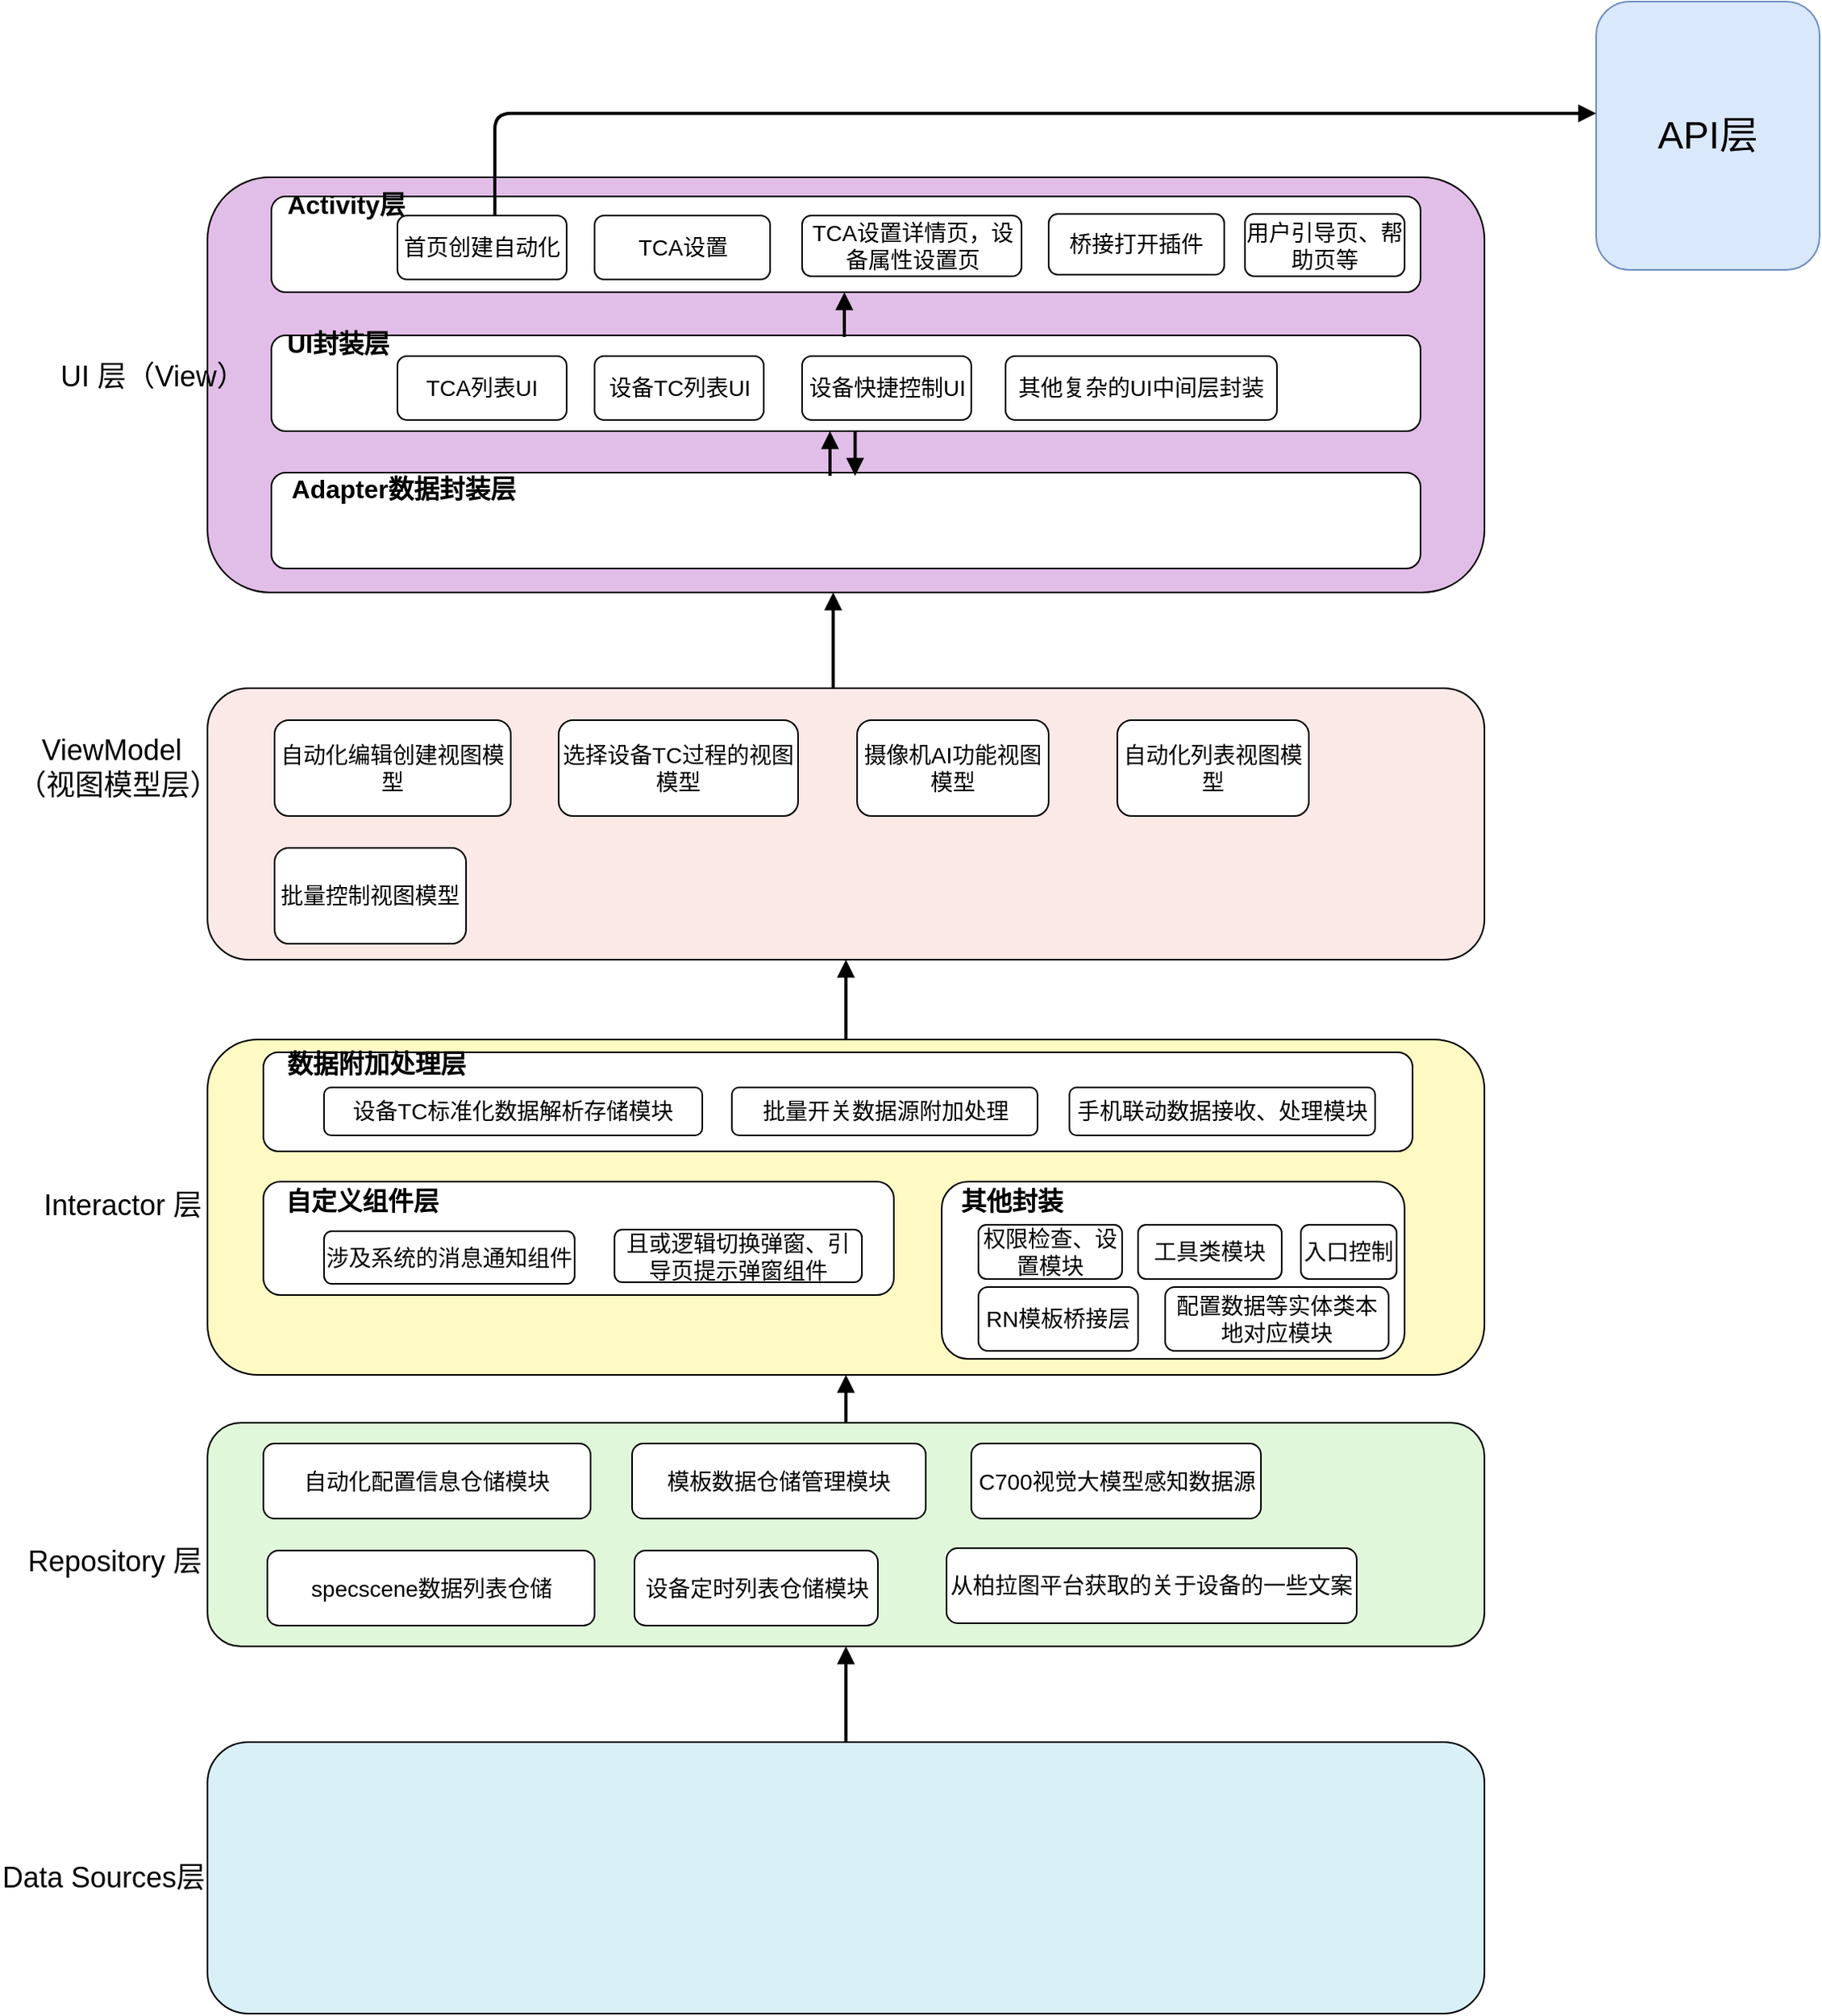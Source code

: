 <mxfile version="28.0.7">
  <diagram name="米家App客户端架构图" id="qhzowJNQwA2y3HI1EWHP">
    <mxGraphModel dx="1652" dy="2413" grid="1" gridSize="10" guides="1" tooltips="1" connect="1" arrows="1" fold="1" page="1" pageScale="1" pageWidth="827" pageHeight="1169" math="0" shadow="0">
      <root>
        <mxCell id="0" />
        <mxCell id="1" parent="0" />
        <mxCell id="SkOOyBR_OrGC0wOGbPdk-1" value="" style="shape=rectangle;whiteSpace=wrap;rounded=1;fillColor=#DAF0F7;strokeColor=#000000;" parent="1" vertex="1">
          <mxGeometry x="160" y="870" width="800" height="170" as="geometry" />
        </mxCell>
        <mxCell id="SkOOyBR_OrGC0wOGbPdk-2" value="&#xa;" style="shape=rectangle;whiteSpace=wrap;rounded=1;fillColor=#E0F7DA;strokeColor=#000000;" parent="1" vertex="1">
          <mxGeometry x="160" y="670" width="800" height="140" as="geometry" />
        </mxCell>
        <mxCell id="SkOOyBR_OrGC0wOGbPdk-3" value="" style="shape=rectangle;whiteSpace=wrap;rounded=1;fillColor=#FFF9C4;strokeColor=#000000;" parent="1" vertex="1">
          <mxGeometry x="160" y="430" width="800" height="210" as="geometry" />
        </mxCell>
        <mxCell id="SkOOyBR_OrGC0wOGbPdk-4" value="" style="shape=rectangle;whiteSpace=wrap;rounded=1;fillColor=#FBE9E7;strokeColor=#000000;" parent="1" vertex="1">
          <mxGeometry x="160" y="210" width="800" height="170" as="geometry" />
        </mxCell>
        <mxCell id="SkOOyBR_OrGC0wOGbPdk-5" value="" style="shape=rectangle;whiteSpace=wrap;rounded=1;fillColor=#E1BEE7;strokeColor=#000000;" parent="1" vertex="1">
          <mxGeometry x="160" y="-110" width="800" height="260" as="geometry" />
        </mxCell>
        <mxCell id="SkOOyBR_OrGC0wOGbPdk-6" style="endArrow=block;strokeWidth=2;" parent="1" source="SkOOyBR_OrGC0wOGbPdk-1" target="SkOOyBR_OrGC0wOGbPdk-2" edge="1">
          <mxGeometry relative="1" as="geometry" />
        </mxCell>
        <mxCell id="SkOOyBR_OrGC0wOGbPdk-7" style="endArrow=block;strokeWidth=2;" parent="1" source="SkOOyBR_OrGC0wOGbPdk-2" target="SkOOyBR_OrGC0wOGbPdk-3" edge="1">
          <mxGeometry relative="1" as="geometry" />
        </mxCell>
        <mxCell id="SkOOyBR_OrGC0wOGbPdk-8" style="endArrow=block;strokeWidth=2;entryX=0.5;entryY=1;entryDx=0;entryDy=0;" parent="1" source="SkOOyBR_OrGC0wOGbPdk-3" target="SkOOyBR_OrGC0wOGbPdk-4" edge="1">
          <mxGeometry relative="1" as="geometry">
            <mxPoint x="560.0" y="524" as="targetPoint" />
          </mxGeometry>
        </mxCell>
        <mxCell id="SkOOyBR_OrGC0wOGbPdk-9" style="endArrow=block;strokeWidth=2;" parent="1" edge="1">
          <mxGeometry relative="1" as="geometry">
            <mxPoint x="552.0" y="210" as="sourcePoint" />
            <mxPoint x="552.0" y="150" as="targetPoint" />
          </mxGeometry>
        </mxCell>
        <mxCell id="SkOOyBR_OrGC0wOGbPdk-10" value="&lt;font style=&quot;font-size: 18px;&quot;&gt;Data Sources层&lt;/font&gt;" style="text;html=1;align=center;verticalAlign=middle;whiteSpace=wrap;rounded=0;" parent="1" vertex="1">
          <mxGeometry x="30" y="940" width="130" height="30" as="geometry" />
        </mxCell>
        <mxCell id="SkOOyBR_OrGC0wOGbPdk-11" value="&lt;font style=&quot;font-size: 18px;&quot;&gt;Repository 层&lt;/font&gt;" style="text;html=1;align=center;verticalAlign=middle;whiteSpace=wrap;rounded=0;" parent="1" vertex="1">
          <mxGeometry x="42" y="742" width="120" height="30" as="geometry" />
        </mxCell>
        <mxCell id="SkOOyBR_OrGC0wOGbPdk-21" value="&lt;font style=&quot;font-size: 18px;&quot;&gt;Interactor 层&lt;/font&gt;" style="text;html=1;align=center;verticalAlign=middle;whiteSpace=wrap;rounded=0;" parent="1" vertex="1">
          <mxGeometry x="52" y="519" width="110" height="30" as="geometry" />
        </mxCell>
        <mxCell id="SkOOyBR_OrGC0wOGbPdk-23" value="&lt;font style=&quot;font-size: 18px;&quot;&gt;ViewModel（视图模型层）&lt;/font&gt;" style="text;html=1;align=center;verticalAlign=middle;whiteSpace=wrap;rounded=0;" parent="1" vertex="1">
          <mxGeometry x="40" y="245" width="120" height="30" as="geometry" />
        </mxCell>
        <mxCell id="SkOOyBR_OrGC0wOGbPdk-32" value="&lt;font style=&quot;font-size: 18px;&quot;&gt;UI 层（View）&lt;/font&gt;" style="text;html=1;align=center;verticalAlign=middle;whiteSpace=wrap;rounded=0;" parent="1" vertex="1">
          <mxGeometry x="67.25" width="115" height="30" as="geometry" />
        </mxCell>
        <mxCell id="RSx5rajIObuwsSFLTWjq-3" value="&lt;div style=&quot;white-space: pre;&quot;&gt;&lt;font style=&quot;font-size: 14px;&quot;&gt;模板数据仓储管理模块&lt;/font&gt;&lt;/div&gt;" style="rounded=1;whiteSpace=wrap;html=1;" parent="1" vertex="1">
          <mxGeometry x="426" y="683" width="184" height="47" as="geometry" />
        </mxCell>
        <mxCell id="aQULPjQDu08E6a-2-mzT-1" value="&lt;span style=&quot;white-space: pre;&quot;&gt;&lt;font style=&quot;font-size: 14px;&quot;&gt;自动化配置信息仓储模块&lt;/font&gt;&lt;/span&gt;" style="rounded=1;whiteSpace=wrap;html=1;" parent="1" vertex="1">
          <mxGeometry x="195" y="683" width="205" height="47" as="geometry" />
        </mxCell>
        <mxCell id="aQULPjQDu08E6a-2-mzT-2" value="&lt;font style=&quot;font-size: 14px;&quot;&gt;自动化编辑创建视图模型&lt;/font&gt;" style="rounded=1;whiteSpace=wrap;html=1;" parent="1" vertex="1">
          <mxGeometry x="202" y="230" width="148" height="60" as="geometry" />
        </mxCell>
        <mxCell id="aQULPjQDu08E6a-2-mzT-3" value="&lt;font style=&quot;font-size: 14px;&quot;&gt;自动化列表视图模型&lt;/font&gt;" style="rounded=1;whiteSpace=wrap;html=1;" parent="1" vertex="1">
          <mxGeometry x="730" y="230" width="120" height="60" as="geometry" />
        </mxCell>
        <mxCell id="aQULPjQDu08E6a-2-mzT-5" value="&lt;font style=&quot;font-size: 14px;&quot;&gt;设备定时列表仓储模块&lt;/font&gt;" style="rounded=1;whiteSpace=wrap;html=1;" parent="1" vertex="1">
          <mxGeometry x="427.5" y="750" width="152.5" height="47" as="geometry" />
        </mxCell>
        <mxCell id="aQULPjQDu08E6a-2-mzT-6" value="&lt;font style=&quot;font-size: 14px;&quot;&gt;C700视觉大模型感知数据源&lt;/font&gt;" style="rounded=1;whiteSpace=wrap;html=1;" parent="1" vertex="1">
          <mxGeometry x="638.5" y="683" width="181.5" height="47" as="geometry" />
        </mxCell>
        <mxCell id="hxrM_ZIOwH_heJDh1txf-1" value="" style="rounded=1;whiteSpace=wrap;html=1;" parent="1" vertex="1">
          <mxGeometry x="200" y="-98" width="720" height="60" as="geometry" />
        </mxCell>
        <mxCell id="hxrM_ZIOwH_heJDh1txf-2" value="&lt;font style=&quot;font-size: 16px;&quot;&gt;&lt;b&gt;Activity层&lt;/b&gt;&lt;/font&gt;" style="text;html=1;align=center;verticalAlign=middle;whiteSpace=wrap;rounded=0;" parent="1" vertex="1">
          <mxGeometry x="182.25" y="-108" width="130" height="30" as="geometry" />
        </mxCell>
        <mxCell id="-nMaKqqqUXfz14bnNVan-1" value="&lt;font style=&quot;font-size: 14px;&quot;&gt;首页创建自动化&lt;/font&gt;" style="rounded=1;whiteSpace=wrap;html=1;" parent="1" vertex="1">
          <mxGeometry x="279" y="-86" width="106" height="40" as="geometry" />
        </mxCell>
        <mxCell id="-nMaKqqqUXfz14bnNVan-2" value="&lt;font style=&quot;font-size: 14px;&quot;&gt;TCA设置&lt;/font&gt;" style="rounded=1;whiteSpace=wrap;html=1;" parent="1" vertex="1">
          <mxGeometry x="402.5" y="-86" width="110" height="40" as="geometry" />
        </mxCell>
        <mxCell id="-nMaKqqqUXfz14bnNVan-3" value="&lt;font style=&quot;font-size: 14px;&quot;&gt;桥接打开插件&lt;/font&gt;" style="rounded=1;whiteSpace=wrap;html=1;" parent="1" vertex="1">
          <mxGeometry x="687" y="-87" width="110" height="38" as="geometry" />
        </mxCell>
        <mxCell id="-nMaKqqqUXfz14bnNVan-4" value="&lt;font style=&quot;font-size: 14px;&quot;&gt;TCA设置详情页，设备属性设置页&lt;/font&gt;" style="rounded=1;whiteSpace=wrap;html=1;" parent="1" vertex="1">
          <mxGeometry x="532.5" y="-86" width="137.5" height="38" as="geometry" />
        </mxCell>
        <mxCell id="-nMaKqqqUXfz14bnNVan-5" value="&lt;font style=&quot;font-size: 14px;&quot;&gt;用户引导页、帮助页等&lt;/font&gt;" style="rounded=1;whiteSpace=wrap;html=1;" parent="1" vertex="1">
          <mxGeometry x="810" y="-87" width="100" height="39" as="geometry" />
        </mxCell>
        <mxCell id="-nMaKqqqUXfz14bnNVan-6" value="" style="rounded=1;whiteSpace=wrap;html=1;" parent="1" vertex="1">
          <mxGeometry x="200" y="-11" width="720" height="60" as="geometry" />
        </mxCell>
        <mxCell id="-nMaKqqqUXfz14bnNVan-7" value="&lt;font style=&quot;font-size: 16px;&quot;&gt;&lt;b&gt;UI封装层&lt;/b&gt;&lt;/font&gt;" style="text;html=1;align=center;verticalAlign=middle;whiteSpace=wrap;rounded=0;" parent="1" vertex="1">
          <mxGeometry x="177.25" y="-21" width="130" height="30" as="geometry" />
        </mxCell>
        <mxCell id="-nMaKqqqUXfz14bnNVan-8" value="&lt;font style=&quot;font-size: 14px;&quot;&gt;TCA列表UI&lt;/font&gt;" style="rounded=1;whiteSpace=wrap;html=1;" parent="1" vertex="1">
          <mxGeometry x="279" y="2" width="106" height="40" as="geometry" />
        </mxCell>
        <mxCell id="SYxk4l4ObEIak8KzrV4h-1" value="&lt;font style=&quot;font-size: 14px;&quot;&gt;设备TC列表UI&lt;/font&gt;" style="rounded=1;whiteSpace=wrap;html=1;" parent="1" vertex="1">
          <mxGeometry x="402.5" y="2" width="106" height="40" as="geometry" />
        </mxCell>
        <mxCell id="SYxk4l4ObEIak8KzrV4h-2" value="&lt;font style=&quot;font-size: 14px;&quot;&gt;设备快捷控制UI&lt;/font&gt;" style="rounded=1;whiteSpace=wrap;html=1;" parent="1" vertex="1">
          <mxGeometry x="532.5" y="2" width="106" height="40" as="geometry" />
        </mxCell>
        <mxCell id="SYxk4l4ObEIak8KzrV4h-3" value="&lt;font style=&quot;font-size: 14px;&quot;&gt;其他复杂的UI中间层封装&lt;/font&gt;" style="rounded=1;whiteSpace=wrap;html=1;" parent="1" vertex="1">
          <mxGeometry x="660" y="2" width="170" height="40" as="geometry" />
        </mxCell>
        <mxCell id="TgKBaaVrx3N6xKRGPkNs-1" value="" style="rounded=1;whiteSpace=wrap;html=1;" parent="1" vertex="1">
          <mxGeometry x="200" y="75" width="720" height="60" as="geometry" />
        </mxCell>
        <mxCell id="TgKBaaVrx3N6xKRGPkNs-2" value="&lt;font style=&quot;font-size: 16px;&quot;&gt;&lt;b&gt;Adapter数据封装层&lt;/b&gt;&lt;/font&gt;" style="text;html=1;align=center;verticalAlign=middle;whiteSpace=wrap;rounded=0;" parent="1" vertex="1">
          <mxGeometry x="188" y="70" width="190" height="30" as="geometry" />
        </mxCell>
        <mxCell id="TgKBaaVrx3N6xKRGPkNs-3" style="endArrow=block;strokeWidth=2;" parent="1" edge="1">
          <mxGeometry relative="1" as="geometry">
            <mxPoint x="559" y="-10" as="sourcePoint" />
            <mxPoint x="559" y="-38" as="targetPoint" />
          </mxGeometry>
        </mxCell>
        <mxCell id="TgKBaaVrx3N6xKRGPkNs-4" style="endArrow=block;strokeWidth=2;" parent="1" edge="1">
          <mxGeometry relative="1" as="geometry">
            <mxPoint x="550" y="77" as="sourcePoint" />
            <mxPoint x="550" y="49" as="targetPoint" />
          </mxGeometry>
        </mxCell>
        <mxCell id="TgKBaaVrx3N6xKRGPkNs-5" style="endArrow=block;strokeWidth=2;" parent="1" edge="1">
          <mxGeometry relative="1" as="geometry">
            <mxPoint x="565.75" y="49" as="sourcePoint" />
            <mxPoint x="565.75" y="77" as="targetPoint" />
          </mxGeometry>
        </mxCell>
        <mxCell id="8v2z8wAU9Ri_y-NKLIh5-1" value="&lt;span style=&quot;font-size: 14px;&quot;&gt;批量控制视图模型&lt;/span&gt;" style="rounded=1;whiteSpace=wrap;html=1;" parent="1" vertex="1">
          <mxGeometry x="202" y="310" width="120" height="60" as="geometry" />
        </mxCell>
        <mxCell id="8v2z8wAU9Ri_y-NKLIh5-2" value="&lt;font style=&quot;font-size: 14px;&quot;&gt;摄像机AI功能视图模型&lt;/font&gt;" style="rounded=1;whiteSpace=wrap;html=1;" parent="1" vertex="1">
          <mxGeometry x="567" y="230" width="120" height="60" as="geometry" />
        </mxCell>
        <mxCell id="8v2z8wAU9Ri_y-NKLIh5-3" value="&lt;font style=&quot;font-size: 14px;&quot;&gt;选择设备TC过程的视图模型&lt;/font&gt;" style="rounded=1;whiteSpace=wrap;html=1;" parent="1" vertex="1">
          <mxGeometry x="380" y="230" width="150" height="60" as="geometry" />
        </mxCell>
        <mxCell id="lZrXNuSzlimmHGtNIMtT-1" value="" style="rounded=1;whiteSpace=wrap;html=1;" parent="1" vertex="1">
          <mxGeometry x="195" y="438" width="720" height="62" as="geometry" />
        </mxCell>
        <mxCell id="lZrXNuSzlimmHGtNIMtT-2" value="&lt;font style=&quot;font-size: 16px;&quot;&gt;&lt;b&gt;数据附加处理层&lt;/b&gt;&lt;/font&gt;" style="text;html=1;align=center;verticalAlign=middle;whiteSpace=wrap;rounded=0;" parent="1" vertex="1">
          <mxGeometry x="201" y="430" width="130" height="30" as="geometry" />
        </mxCell>
        <mxCell id="lZrXNuSzlimmHGtNIMtT-3" value="&lt;font style=&quot;font-size: 14px;&quot;&gt;&lt;span style=&quot;white-space: pre;&quot; class=&quot;text-only text-with-abbreviation text-with-abbreviation-bottomline windows-bottomline&quot;&gt;设备TC标准化&lt;/span&gt;&lt;span style=&quot;white-space: pre;&quot; class=&quot;text-only&quot;&gt;数据解析存储模块&lt;/span&gt;&lt;/font&gt;" style="rounded=1;whiteSpace=wrap;html=1;" parent="1" vertex="1">
          <mxGeometry x="233" y="460" width="237" height="30" as="geometry" />
        </mxCell>
        <mxCell id="lZrXNuSzlimmHGtNIMtT-4" value="&lt;font style=&quot;font-size: 14px;&quot;&gt;批量开关数据源附加处理&lt;/font&gt;" style="rounded=1;whiteSpace=wrap;html=1;" parent="1" vertex="1">
          <mxGeometry x="488.5" y="460" width="191.5" height="30" as="geometry" />
        </mxCell>
        <mxCell id="6q_zLCBnmlWymqD_xBxj-1" value="&lt;span style=&quot;font-size: 14px;&quot;&gt;手机联动数据接收、处理模块&lt;/span&gt;" style="rounded=1;whiteSpace=wrap;html=1;" parent="1" vertex="1">
          <mxGeometry x="700" y="460" width="191.5" height="30" as="geometry" />
        </mxCell>
        <mxCell id="6q_zLCBnmlWymqD_xBxj-2" value="" style="rounded=1;whiteSpace=wrap;html=1;" parent="1" vertex="1">
          <mxGeometry x="195" y="519" width="395" height="71" as="geometry" />
        </mxCell>
        <mxCell id="6q_zLCBnmlWymqD_xBxj-3" value="&lt;font style=&quot;font-size: 16px;&quot;&gt;&lt;b&gt;自定义组件层&lt;/b&gt;&lt;/font&gt;" style="text;html=1;align=center;verticalAlign=middle;whiteSpace=wrap;rounded=0;" parent="1" vertex="1">
          <mxGeometry x="192" y="516" width="130" height="30" as="geometry" />
        </mxCell>
        <mxCell id="6q_zLCBnmlWymqD_xBxj-4" value="&lt;span style=&quot;white-space: pre;&quot;&gt;&lt;font style=&quot;font-size: 14px;&quot;&gt;涉及系统的消息通知组件&lt;/font&gt;&lt;/span&gt;" style="rounded=1;whiteSpace=wrap;html=1;" parent="1" vertex="1">
          <mxGeometry x="233" y="550" width="157" height="33" as="geometry" />
        </mxCell>
        <mxCell id="6q_zLCBnmlWymqD_xBxj-5" value="&lt;font style=&quot;font-size: 14px;&quot;&gt;且或逻辑切换弹窗、引导页提示弹窗组件&lt;/font&gt;" style="rounded=1;whiteSpace=wrap;html=1;" parent="1" vertex="1">
          <mxGeometry x="415" y="549" width="155" height="33" as="geometry" />
        </mxCell>
        <mxCell id="6q_zLCBnmlWymqD_xBxj-6" value="" style="rounded=1;whiteSpace=wrap;html=1;" parent="1" vertex="1">
          <mxGeometry x="620" y="519" width="290" height="111" as="geometry" />
        </mxCell>
        <mxCell id="6q_zLCBnmlWymqD_xBxj-7" value="&lt;font style=&quot;font-size: 16px;&quot;&gt;&lt;b&gt;其他封装&lt;/b&gt;&lt;/font&gt;" style="text;html=1;align=center;verticalAlign=middle;whiteSpace=wrap;rounded=0;" parent="1" vertex="1">
          <mxGeometry x="599" y="516" width="130" height="30" as="geometry" />
        </mxCell>
        <mxCell id="6q_zLCBnmlWymqD_xBxj-8" value="&lt;font style=&quot;font-size: 14px;&quot;&gt;权限检查、设置模块&lt;/font&gt;" style="rounded=1;whiteSpace=wrap;html=1;" parent="1" vertex="1">
          <mxGeometry x="643" y="546" width="90" height="34" as="geometry" />
        </mxCell>
        <mxCell id="6q_zLCBnmlWymqD_xBxj-9" value="&lt;font style=&quot;font-size: 14px;&quot;&gt;工具类模块&lt;/font&gt;" style="rounded=1;whiteSpace=wrap;html=1;" parent="1" vertex="1">
          <mxGeometry x="743" y="546" width="90" height="34" as="geometry" />
        </mxCell>
        <mxCell id="6q_zLCBnmlWymqD_xBxj-10" value="&lt;font style=&quot;font-size: 14px;&quot;&gt;入口控制&lt;/font&gt;" style="rounded=1;whiteSpace=wrap;html=1;" parent="1" vertex="1">
          <mxGeometry x="845" y="546" width="60" height="34" as="geometry" />
        </mxCell>
        <mxCell id="6q_zLCBnmlWymqD_xBxj-11" value="&lt;span style=&quot;white-space: pre;&quot;&gt;&lt;font style=&quot;font-size: 14px;&quot;&gt;specscene数据列表仓储&lt;/font&gt;&lt;/span&gt;" style="rounded=1;whiteSpace=wrap;html=1;" parent="1" vertex="1">
          <mxGeometry x="197.5" y="750" width="205" height="47" as="geometry" />
        </mxCell>
        <mxCell id="6q_zLCBnmlWymqD_xBxj-12" value="&lt;span style=&quot;white-space: pre;&quot;&gt;&lt;font style=&quot;font-size: 14px;&quot;&gt;从柏拉图平台获取的关于设备的一些文案&lt;/font&gt;&lt;/span&gt;" style="rounded=1;whiteSpace=wrap;html=1;" parent="1" vertex="1">
          <mxGeometry x="623" y="748.5" width="257" height="47" as="geometry" />
        </mxCell>
        <mxCell id="VS-UtsZ2ZTEgCCDSCzpC-1" value="&lt;font style=&quot;font-size: 14px;&quot;&gt;RN模板桥接层&lt;/font&gt;" style="rounded=1;whiteSpace=wrap;html=1;" parent="1" vertex="1">
          <mxGeometry x="643" y="585" width="100" height="40" as="geometry" />
        </mxCell>
        <mxCell id="VS-UtsZ2ZTEgCCDSCzpC-2" value="&lt;font style=&quot;font-size: 14px;&quot;&gt;配置数据等实体类本地对应模块&lt;/font&gt;" style="rounded=1;whiteSpace=wrap;html=1;" parent="1" vertex="1">
          <mxGeometry x="760" y="585" width="140" height="40" as="geometry" />
        </mxCell>
        <mxCell id="4hoV_DuJC81oLydT5qow-1" value="&lt;font style=&quot;font-size: 24px;&quot;&gt;API层&lt;/font&gt;" style="rounded=1;whiteSpace=wrap;html=1;fillColor=#dae8fc;strokeColor=#6c8ebf;" vertex="1" parent="1">
          <mxGeometry x="1030" y="-220" width="140" height="168" as="geometry" />
        </mxCell>
        <mxCell id="4hoV_DuJC81oLydT5qow-3" style="endArrow=block;strokeWidth=2;" edge="1" parent="1">
          <mxGeometry relative="1" as="geometry">
            <mxPoint x="340" y="-86" as="sourcePoint" />
            <mxPoint x="1030" y="-150" as="targetPoint" />
            <Array as="points">
              <mxPoint x="340" y="-150" />
            </Array>
          </mxGeometry>
        </mxCell>
      </root>
    </mxGraphModel>
  </diagram>
</mxfile>
